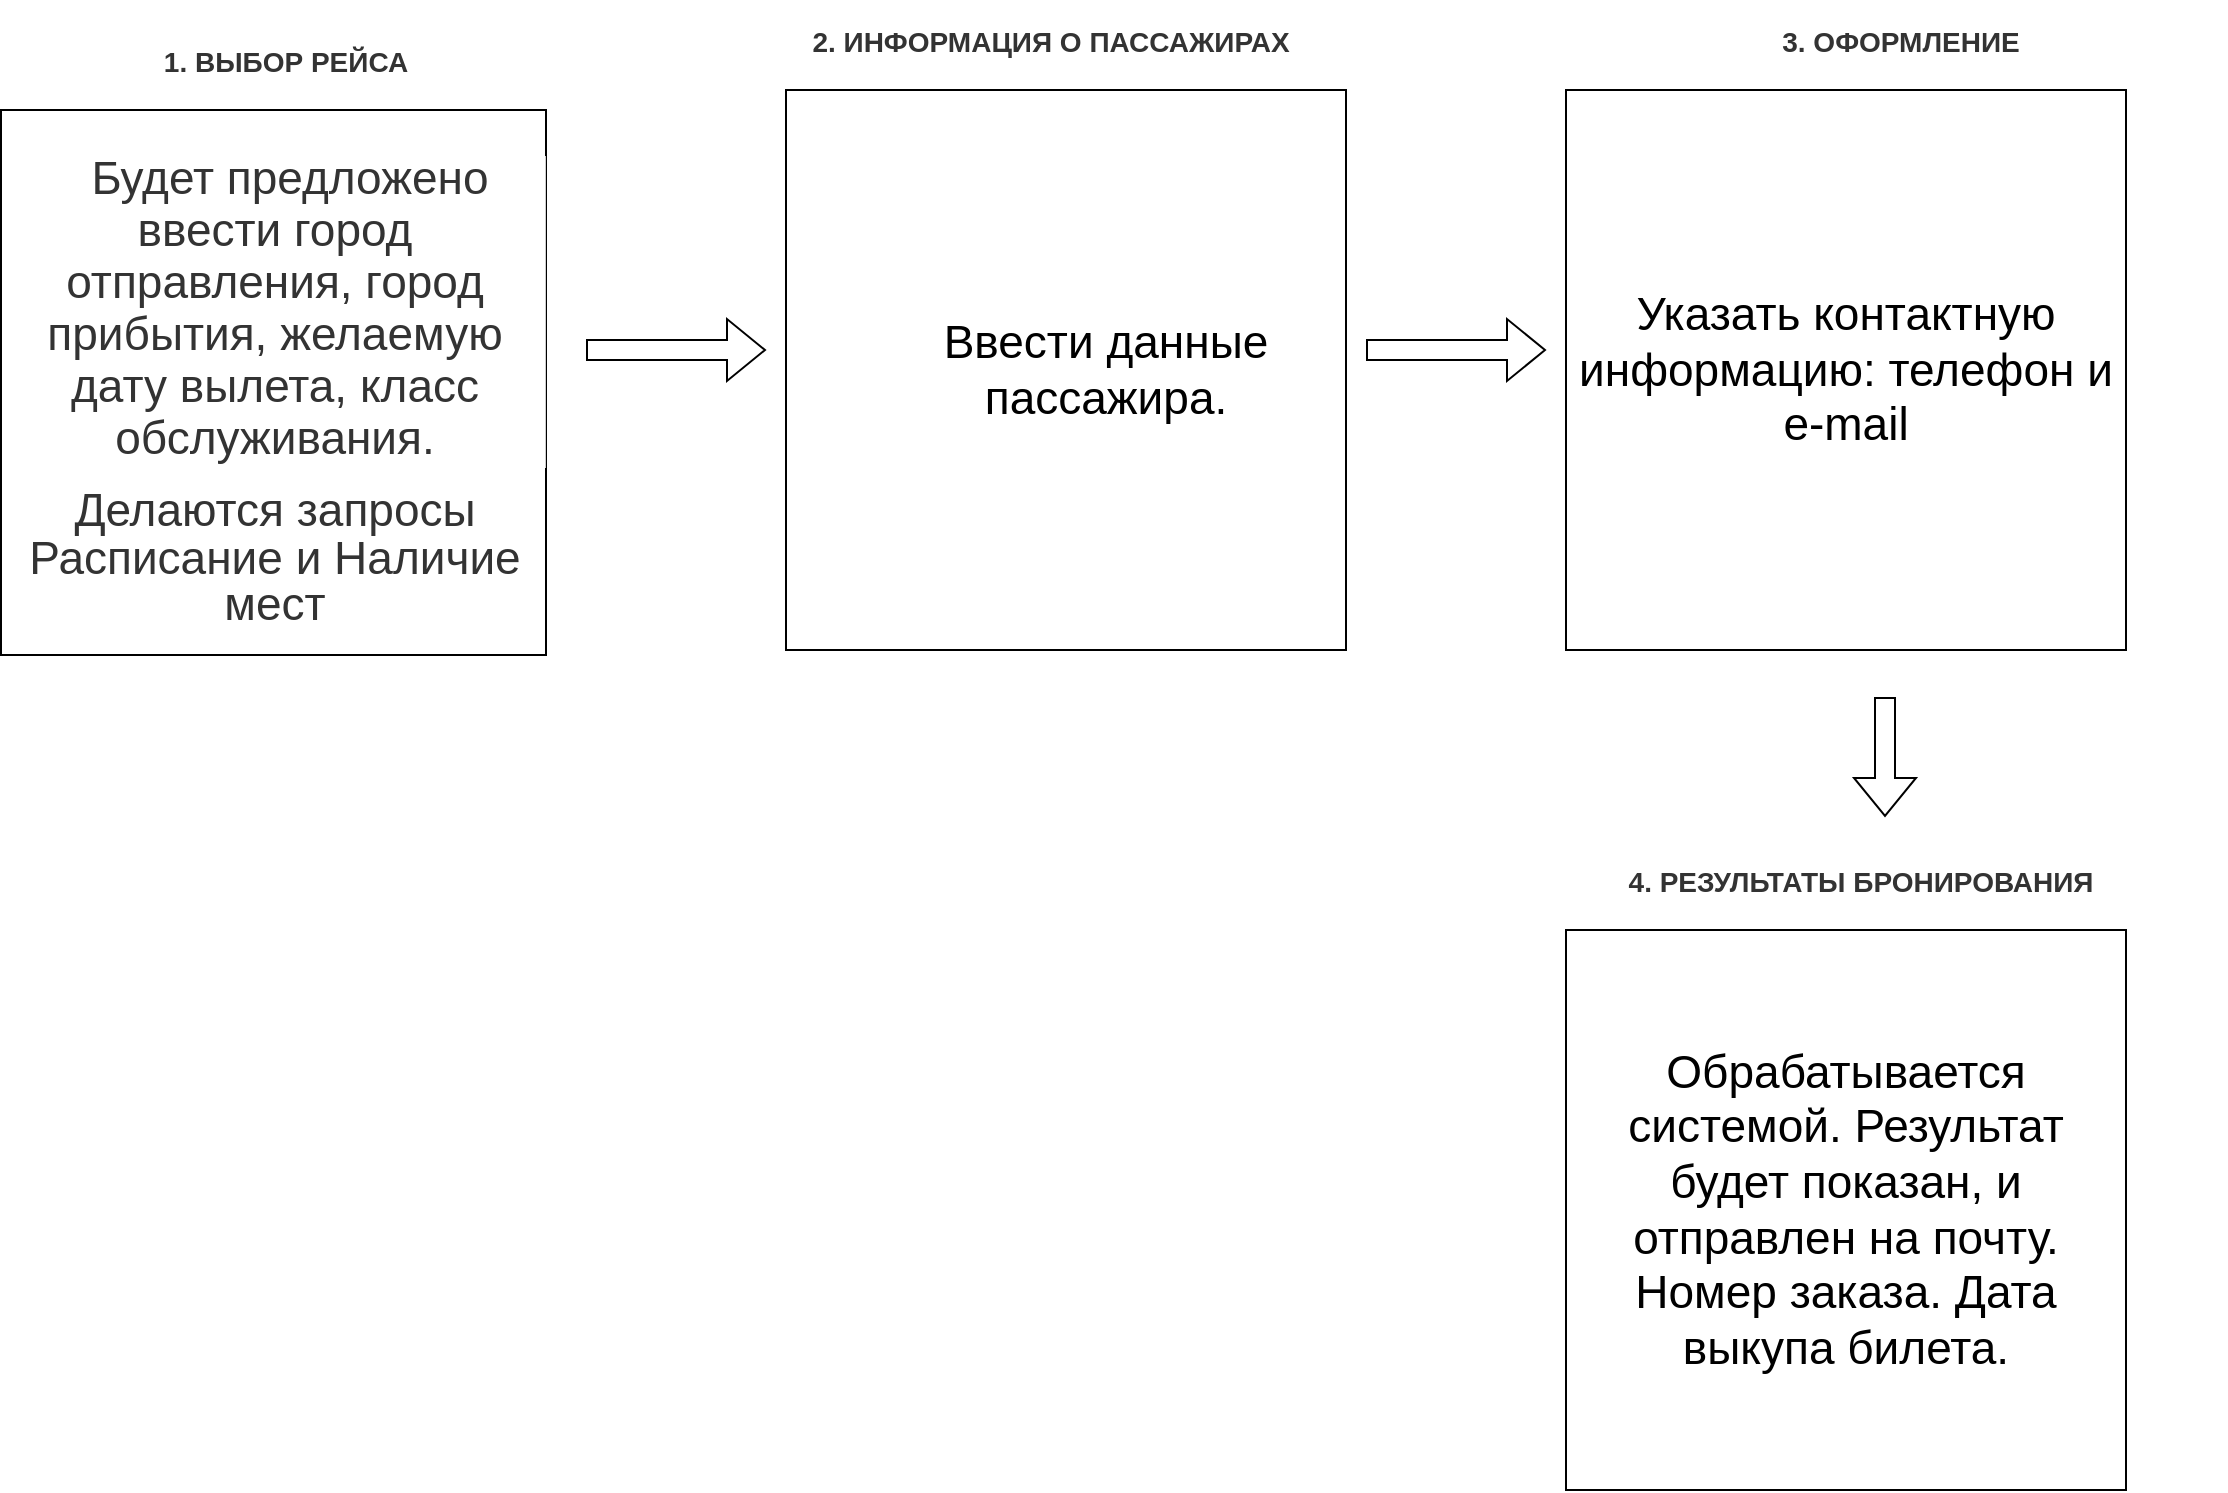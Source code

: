 <mxfile version="20.4.0" type="device"><diagram id="0pKrSkp1odj3_o3GEicA" name="Страница 1"><mxGraphModel dx="1473" dy="796" grid="1" gridSize="10" guides="1" tooltips="1" connect="1" arrows="1" fold="1" page="1" pageScale="1" pageWidth="1169" pageHeight="827" math="0" shadow="0"><root><mxCell id="0"/><mxCell id="1" parent="0"/><mxCell id="YGGIJu-mZPpLrVfpITtf-1" value="&lt;h3 style=&quot;font-variant-numeric: normal; font-variant-east-asian: normal; font-stretch: normal; line-height: 20px; background-color: rgba(255, 255, 255, 0.8); margin: 10px 0px; text-rendering: optimizelegibility; text-indent: 15px;&quot;&gt;&lt;font size=&quot;1&quot; face=&quot;Arial, sans-serif&quot; color=&quot;#333333&quot;&gt;&lt;span style=&quot;font-weight: 500; line-height: 1.03; font-size: 23px;&quot;&gt;Будет предложено ввести город отправления, город прибытия, желаемую дату вылета, класс обслуживания.&lt;/span&gt;&lt;/font&gt;&lt;br&gt;&lt;/h3&gt;&lt;div style=&quot;&quot;&gt;&lt;font face=&quot;Arial, sans-serif&quot; color=&quot;#333333&quot;&gt;&lt;span style=&quot;line-height: 1.03;&quot;&gt;&lt;span style=&quot;font-size: 23px;&quot;&gt;Делаются запросы Расписание и Наличие мест&lt;/span&gt;&lt;br&gt;&lt;/span&gt;&lt;/font&gt;&lt;/div&gt;" style="whiteSpace=wrap;html=1;aspect=fixed;verticalAlign=middle;align=center;" vertex="1" parent="1"><mxGeometry x="27.5" y="60" width="272.5" height="272.5" as="geometry"/></mxCell><mxCell id="YGGIJu-mZPpLrVfpITtf-3" value="&lt;h3 style=&quot;font-variant-numeric: normal; font-variant-east-asian: normal; font-stretch: normal; font-size: 14px; line-height: 20px; font-family: Arial, sans-serif; color: rgb(51, 51, 51); background-color: rgba(255, 255, 255, 0.8); margin: 10px 0px; text-rendering: optimizelegibility; text-align: justify; text-indent: 15px;&quot;&gt;1. ВЫБОР РЕЙСА&lt;/h3&gt;" style="text;html=1;strokeColor=none;fillColor=none;align=center;verticalAlign=middle;whiteSpace=wrap;rounded=0;fontStyle=0;fontSize=20;" vertex="1" parent="1"><mxGeometry x="90" y="20" width="145" height="30" as="geometry"/></mxCell><mxCell id="YGGIJu-mZPpLrVfpITtf-5" value="&lt;blockquote style=&quot;margin: 0 0 0 40px; border: none; padding: 0px;&quot;&gt;Ввести данные пассажира.&lt;/blockquote&gt;" style="whiteSpace=wrap;html=1;aspect=fixed;fontSize=23;align=center;verticalAlign=middle;" vertex="1" parent="1"><mxGeometry x="420" y="50" width="280" height="280" as="geometry"/></mxCell><mxCell id="YGGIJu-mZPpLrVfpITtf-6" value="&lt;h3 style=&quot;font-variant-numeric: normal; font-variant-east-asian: normal; font-stretch: normal; font-size: 14px; line-height: 20px; font-family: Arial, sans-serif; color: rgb(51, 51, 51); background-color: rgba(255, 255, 255, 0.8); margin: 10px 0px; text-rendering: optimizelegibility; text-align: justify; text-indent: 15px;&quot;&gt;2. ИНФОРМАЦИЯ О ПАССАЖИРАХ&lt;/h3&gt;" style="text;html=1;strokeColor=none;fillColor=none;align=center;verticalAlign=middle;whiteSpace=wrap;rounded=0;fontSize=23;fontStyle=1" vertex="1" parent="1"><mxGeometry x="390" y="10" width="310" height="30" as="geometry"/></mxCell><mxCell id="YGGIJu-mZPpLrVfpITtf-7" value="" style="shape=flexArrow;endArrow=classic;html=1;rounded=0;fontSize=23;" edge="1" parent="1"><mxGeometry width="50" height="50" relative="1" as="geometry"><mxPoint x="320" y="180" as="sourcePoint"/><mxPoint x="410" y="180" as="targetPoint"/></mxGeometry></mxCell><mxCell id="YGGIJu-mZPpLrVfpITtf-8" value="&lt;h3 style=&quot;font-variant-numeric: normal; font-variant-east-asian: normal; font-stretch: normal; font-size: 14px; line-height: 20px; font-family: Arial, sans-serif; color: rgb(51, 51, 51); background-color: rgba(255, 255, 255, 0.8); margin: 10px 0px; text-rendering: optimizelegibility; text-align: justify; text-indent: 15px;&quot;&gt;3. ОФОРМЛЕНИЕ&lt;/h3&gt;" style="text;html=1;strokeColor=none;fillColor=none;align=center;verticalAlign=middle;whiteSpace=wrap;rounded=0;fontSize=23;fontStyle=1" vertex="1" parent="1"><mxGeometry x="840" y="10" width="260" height="30" as="geometry"/></mxCell><mxCell id="YGGIJu-mZPpLrVfpITtf-9" value="&lt;div style=&quot;&quot;&gt;&lt;span style=&quot;background-color: initial;&quot;&gt;Указать контактную информацию: телефон и е-mail&lt;/span&gt;&lt;/div&gt;" style="whiteSpace=wrap;html=1;aspect=fixed;fontSize=23;align=center;" vertex="1" parent="1"><mxGeometry x="810" y="50" width="280" height="280" as="geometry"/></mxCell><mxCell id="YGGIJu-mZPpLrVfpITtf-10" value="" style="shape=flexArrow;endArrow=classic;html=1;rounded=0;fontSize=23;" edge="1" parent="1"><mxGeometry width="50" height="50" relative="1" as="geometry"><mxPoint x="710" y="180" as="sourcePoint"/><mxPoint x="800" y="180" as="targetPoint"/></mxGeometry></mxCell><mxCell id="YGGIJu-mZPpLrVfpITtf-11" value="&lt;div&gt;Обрабатывается системой. Результат будет показан, и отправлен на почту.&lt;/div&gt;&lt;div&gt;Номер заказа. Дата выкупа билета.&lt;/div&gt;" style="whiteSpace=wrap;html=1;aspect=fixed;fontSize=23;fontColor=none;" vertex="1" parent="1"><mxGeometry x="810" y="470" width="280" height="280" as="geometry"/></mxCell><mxCell id="YGGIJu-mZPpLrVfpITtf-12" value="&lt;h3 style=&quot;font-variant-numeric: normal; font-variant-east-asian: normal; font-stretch: normal; font-size: 14px; line-height: 20px; font-family: Arial, sans-serif; color: rgb(51, 51, 51); background-color: rgba(255, 255, 255, 0.8); margin: 10px 0px; text-rendering: optimizelegibility; text-align: justify; text-indent: 15px;&quot;&gt;4. РЕЗУЛЬТАТЫ БРОНИРОВАНИЯ&lt;/h3&gt;" style="text;html=1;strokeColor=none;fillColor=none;align=center;verticalAlign=middle;whiteSpace=wrap;rounded=0;fontSize=23;fontColor=none;fontStyle=1" vertex="1" parent="1"><mxGeometry x="760" y="430" width="380" height="30" as="geometry"/></mxCell><mxCell id="YGGIJu-mZPpLrVfpITtf-15" value="" style="shape=flexArrow;endArrow=classic;html=1;rounded=0;fontSize=23;fontColor=none;" edge="1" parent="1"><mxGeometry width="50" height="50" relative="1" as="geometry"><mxPoint x="969.5" y="353.5" as="sourcePoint"/><mxPoint x="969.5" y="413.5" as="targetPoint"/></mxGeometry></mxCell></root></mxGraphModel></diagram></mxfile>